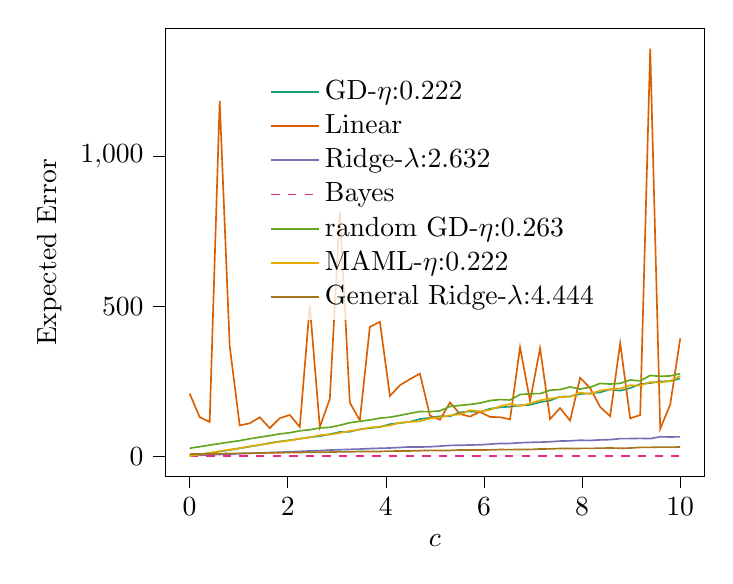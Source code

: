 % This file was created with tikzplotlib v0.10.1.
\begin{tikzpicture}

\definecolor{chocolate217952}{RGB}{217,95,2}
\definecolor{darkcyan27158119}{RGB}{27,158,119}
\definecolor{darkgoldenrod16611829}{RGB}{166,118,29}
\definecolor{darkgray176}{RGB}{176,176,176}
\definecolor{deeppink23141138}{RGB}{231,41,138}
\definecolor{lightslategray117112179}{RGB}{117,112,179}
\definecolor{olivedrab10216630}{RGB}{102,166,30}
\definecolor{orange2301712}{RGB}{230,171,2}

\begin{axis}[
legend cell align={left},
legend style={
  fill opacity=0.8,
  draw opacity=1,
  text opacity=1,
  at={(0.5,0.91)},
  anchor=north,
  draw=none
},
tick align=outside,
tick pos=left,
x grid style={darkgray176},
xlabel={\(\displaystyle c\)},
xmin=-0.5, xmax=10.5,
xtick style={color=black},
y grid style={darkgray176},
ylabel={Expected Error},
ymin=-66.977, ymax=1428.509,
ytick style={color=black}
]
\addplot [semithick, darkcyan27158119]
table {%
0 1.201
0.204 6.542
0.408 11.409
0.612 16.773
0.816 21.459
1.02 27.174
1.224 32.778
1.429 38.211
1.633 45.028
1.837 49.973
2.041 54.15
2.245 59.064
2.449 64.191
2.653 67.553
2.857 74.436
3.061 81.486
3.265 82.602
3.469 90.666
3.673 94.666
3.878 98.296
4.082 107.773
4.286 111.543
4.49 115.685
4.694 124.814
4.898 128.997
5.102 134.148
5.306 134.124
5.51 147.044
5.714 150.508
5.918 147.962
6.122 159.175
6.327 163.771
6.531 166.112
6.735 170.404
6.939 172.101
7.143 181.283
7.347 186.494
7.551 199.536
7.755 200.615
7.959 208.416
8.163 210.45
8.367 213.763
8.571 223.746
8.776 219.466
8.98 228.155
9.184 241.561
9.388 244.956
9.592 250.239
9.796 251.189
10 260.303
};
\addlegendentry{GD-$\eta$:0.222}
\addplot [semithick, chocolate217952]
table {%
0 209.771
0.204 131.421
0.408 115.084
0.612 1186.23
0.816 368.918
1.02 103.607
1.224 110.547
1.429 130.661
1.633 94.568
1.837 127.75
2.041 138.377
2.245 98.621
2.449 504.111
2.653 98.282
2.857 191.74
3.061 815.281
3.265 179.592
3.469 120.268
3.673 432.026
3.878 449.203
4.082 201.796
4.286 237.514
4.49 257.774
4.694 276.068
4.898 136.196
5.102 122.378
5.306 179.971
5.51 141.769
5.714 133.015
5.918 148.942
6.122 131.875
6.327 130.887
6.531 123.923
6.735 364.304
6.939 185.135
7.143 360.849
7.347 124.995
7.551 161.395
7.755 119.579
7.959 262.402
8.163 228.131
8.367 165.194
8.571 134.527
8.776 378.001
8.98 126.965
9.184 138.295
9.388 1360.533
9.592 92.224
9.796 173.286
10 393.89
};
\addlegendentry{Linear}
\addplot [semithick, lightslategray117112179]
table {%
0 2.714
0.204 4.018
0.408 5.309
0.612 6.591
0.816 7.883
1.02 9.101
1.224 10.51
1.429 11.893
1.633 12.893
1.837 14.115
2.041 15.84
2.245 16.941
2.449 18.348
2.653 19.491
2.857 21.304
3.061 22.51
3.265 23.622
3.469 24.632
3.673 26.251
3.878 27.4
4.082 28.281
4.286 30.028
4.49 31.77
4.694 31.489
4.898 32.343
5.102 34.354
5.306 36.952
5.51 37.365
5.714 38.289
5.918 38.879
6.122 41.028
6.327 43.37
6.531 43.495
6.735 45.744
6.939 46.975
7.143 47.801
7.347 49.004
7.551 51.338
7.755 52.141
7.959 54.096
8.163 53.438
8.367 55.183
8.571 56.193
8.776 59.449
8.98 59.658
9.184 60.358
9.388 59.583
9.592 65.619
9.796 64.988
10 65.497
};
\addlegendentry{Ridge-$\lambda$:2.632}
\addplot [semithick, deeppink23141138, dashed]
table {%
0 1.0
0.204 1.0
0.408 1.0
0.612 1.0
0.816 1.0
1.02 1.0
1.224 1.0
1.429 1.0
1.633 1.0
1.837 1.0
2.041 1.0
2.245 1.0
2.449 1.0
2.653 1.0
2.857 1.0
3.061 1.0
3.265 1.0
3.469 1.0
3.673 1.0
3.878 1.0
4.082 1.0
4.286 1.0
4.49 1.0
4.694 1.0
4.898 1.0
5.102 1.0
5.306 1.0
5.51 1.0
5.714 1.0
5.918 1.0
6.122 1.0
6.327 1.0
6.531 1.0
6.735 1.0
6.939 1.0
7.143 1.0
7.347 1.0
7.551 1.0
7.755 1.0
7.959 1.0
8.163 1.0
8.367 1.0
8.571 1.0
8.776 1.0
8.98 1.0
9.184 1.0
9.388 1.0
9.592 1.0
9.796 1.0
10 1.0
};
\addlegendentry{Bayes}
\addplot [semithick, olivedrab10216630]
table {%
0 27.434
0.204 32.537
0.408 37.939
0.612 42.95
0.816 48.048
1.02 52.701
1.224 59.103
1.429 64.383
1.633 69.377
1.837 75.171
2.041 79.123
2.245 85.615
2.449 89.13
2.653 94.952
2.857 97.209
3.061 104.188
3.265 112.421
3.469 117.529
3.673 121.757
3.878 127.781
4.082 130.836
4.286 137.027
4.49 143.919
4.694 149.836
4.898 149.518
5.102 152.108
5.306 166.658
5.51 170.276
5.714 173.518
5.918 178.081
6.122 186.39
6.327 189.786
6.531 188.424
6.735 206.336
6.939 209.379
7.143 209.57
7.347 220.842
7.551 223.444
7.755 231.665
7.959 224.937
8.163 230.76
8.367 243.727
8.571 241.553
8.776 243.85
8.98 255.129
9.184 252.06
9.388 270.254
9.592 267.252
9.796 268.754
10 276.205
};
\addlegendentry{random GD-$\eta$:0.263}
\addplot [semithick, orange2301712]
table {%
0 1.206
0.204 6.371
0.408 11.582
0.612 17.658
0.816 22.832
1.02 27.698
1.224 33.741
1.429 38.689
1.633 43.586
1.837 49.111
2.041 53.364
2.245 59.118
2.449 63.589
2.653 71.254
2.857 72.93
3.061 78.271
3.265 84.929
3.469 89.31
3.673 96.359
3.878 99.582
4.082 103.379
4.286 112.56
4.49 115.423
4.694 117.478
4.898 126.587
5.102 130.215
5.306 137.306
5.51 140.141
5.714 154.332
5.918 150.852
6.122 155.251
6.327 167.436
6.531 175.183
6.735 168.345
6.939 176.847
7.143 187.516
7.347 192.751
7.551 198.082
7.755 199.262
7.959 213.234
8.163 208.197
8.367 220.267
8.571 224.205
8.776 226.573
8.98 237.567
9.184 236.431
9.388 248.233
9.592 246.293
9.796 252.483
10 268.265
};
\addlegendentry{MAML-$\eta$:0.222}
\addplot [semithick, darkgoldenrod16611829]
table {%
0 7.904
0.204 8.387
0.408 8.928
0.612 9.346
0.816 9.917
1.02 10.351
1.224 10.946
1.429 11.284
1.633 12.128
1.837 12.524
2.041 12.866
2.245 13.322
2.449 13.993
2.653 14.152
2.857 14.606
3.061 15.426
3.265 15.458
3.469 16.524
3.673 16.702
3.878 16.587
4.082 17.836
4.286 18.144
4.49 18.426
4.694 19.31
4.898 20.218
5.102 19.84
5.306 20.125
5.51 21.702
5.714 21.831
5.918 21.343
6.122 21.993
6.327 23.056
6.531 22.816
6.735 23.24
6.939 23.332
7.143 24.981
7.347 25.272
7.551 26.532
7.755 26.513
7.959 26.829
8.163 26.869
8.367 27.576
8.571 28.32
8.776 27.332
8.98 28.088
9.184 30.202
9.388 30.382
9.592 31.244
9.796 30.999
10 31.512
};
\addlegendentry{General Ridge-$\lambda$:4.444}
\end{axis}

\end{tikzpicture}

